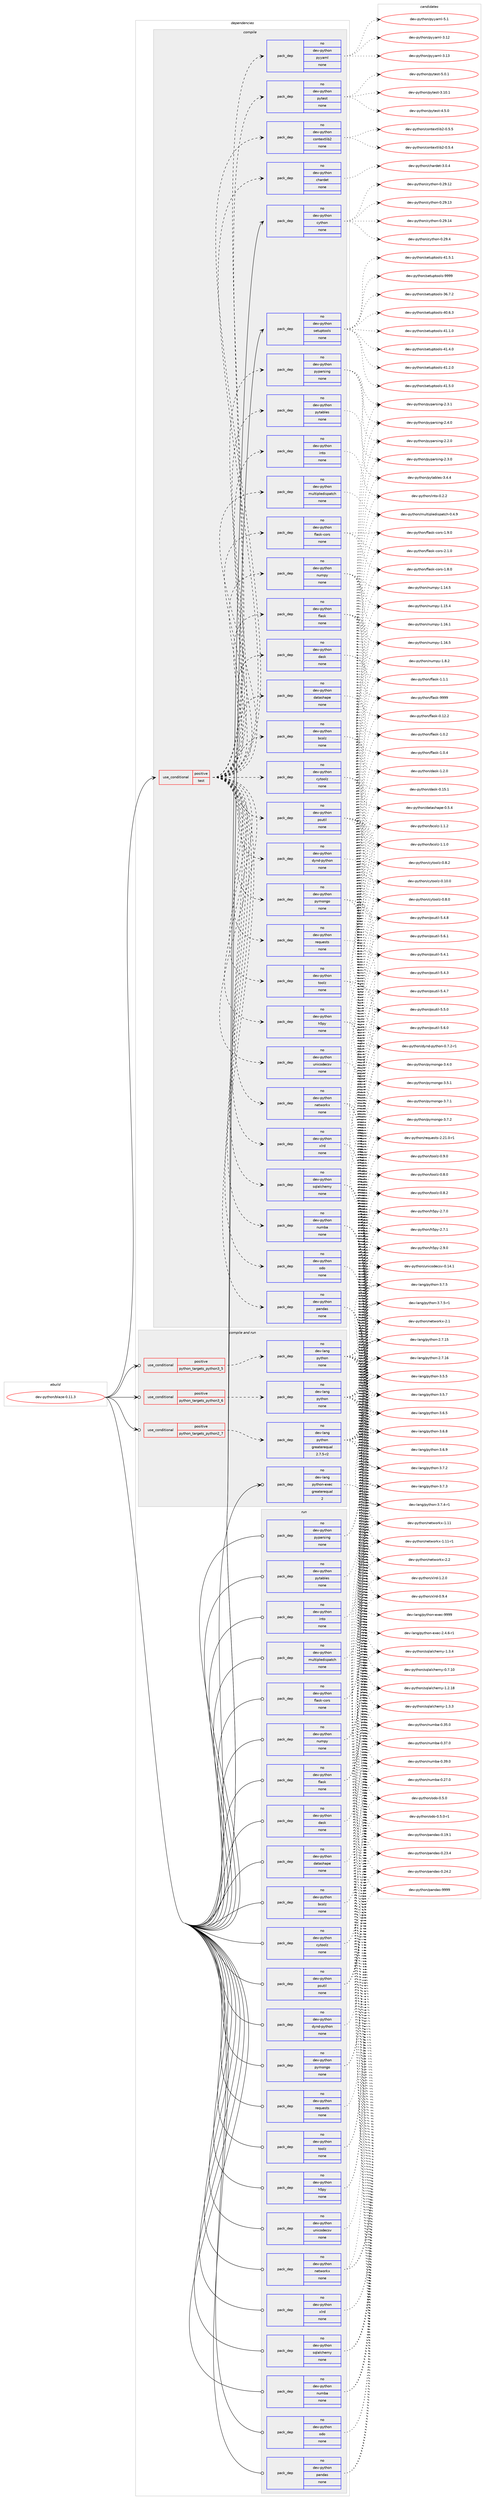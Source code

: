 digraph prolog {

# *************
# Graph options
# *************

newrank=true;
concentrate=true;
compound=true;
graph [rankdir=LR,fontname=Helvetica,fontsize=10,ranksep=1.5];#, ranksep=2.5, nodesep=0.2];
edge  [arrowhead=vee];
node  [fontname=Helvetica,fontsize=10];

# **********
# The ebuild
# **********

subgraph cluster_leftcol {
color=gray;
rank=same;
label=<<i>ebuild</i>>;
id [label="dev-python/blaze-0.11.3", color=red, width=4, href="../dev-python/blaze-0.11.3.svg"];
}

# ****************
# The dependencies
# ****************

subgraph cluster_midcol {
color=gray;
label=<<i>dependencies</i>>;
subgraph cluster_compile {
fillcolor="#eeeeee";
style=filled;
label=<<i>compile</i>>;
subgraph cond136915 {
dependency596855 [label=<<TABLE BORDER="0" CELLBORDER="1" CELLSPACING="0" CELLPADDING="4"><TR><TD ROWSPAN="3" CELLPADDING="10">use_conditional</TD></TR><TR><TD>positive</TD></TR><TR><TD>test</TD></TR></TABLE>>, shape=none, color=red];
subgraph pack448165 {
dependency596856 [label=<<TABLE BORDER="0" CELLBORDER="1" CELLSPACING="0" CELLPADDING="4" WIDTH="220"><TR><TD ROWSPAN="6" CELLPADDING="30">pack_dep</TD></TR><TR><TD WIDTH="110">no</TD></TR><TR><TD>dev-python</TD></TR><TR><TD>bcolz</TD></TR><TR><TD>none</TD></TR><TR><TD></TD></TR></TABLE>>, shape=none, color=blue];
}
dependency596855:e -> dependency596856:w [weight=20,style="dashed",arrowhead="vee"];
subgraph pack448166 {
dependency596857 [label=<<TABLE BORDER="0" CELLBORDER="1" CELLSPACING="0" CELLPADDING="4" WIDTH="220"><TR><TD ROWSPAN="6" CELLPADDING="30">pack_dep</TD></TR><TR><TD WIDTH="110">no</TD></TR><TR><TD>dev-python</TD></TR><TR><TD>cytoolz</TD></TR><TR><TD>none</TD></TR><TR><TD></TD></TR></TABLE>>, shape=none, color=blue];
}
dependency596855:e -> dependency596857:w [weight=20,style="dashed",arrowhead="vee"];
subgraph pack448167 {
dependency596858 [label=<<TABLE BORDER="0" CELLBORDER="1" CELLSPACING="0" CELLPADDING="4" WIDTH="220"><TR><TD ROWSPAN="6" CELLPADDING="30">pack_dep</TD></TR><TR><TD WIDTH="110">no</TD></TR><TR><TD>dev-python</TD></TR><TR><TD>dask</TD></TR><TR><TD>none</TD></TR><TR><TD></TD></TR></TABLE>>, shape=none, color=blue];
}
dependency596855:e -> dependency596858:w [weight=20,style="dashed",arrowhead="vee"];
subgraph pack448168 {
dependency596859 [label=<<TABLE BORDER="0" CELLBORDER="1" CELLSPACING="0" CELLPADDING="4" WIDTH="220"><TR><TD ROWSPAN="6" CELLPADDING="30">pack_dep</TD></TR><TR><TD WIDTH="110">no</TD></TR><TR><TD>dev-python</TD></TR><TR><TD>datashape</TD></TR><TR><TD>none</TD></TR><TR><TD></TD></TR></TABLE>>, shape=none, color=blue];
}
dependency596855:e -> dependency596859:w [weight=20,style="dashed",arrowhead="vee"];
subgraph pack448169 {
dependency596860 [label=<<TABLE BORDER="0" CELLBORDER="1" CELLSPACING="0" CELLPADDING="4" WIDTH="220"><TR><TD ROWSPAN="6" CELLPADDING="30">pack_dep</TD></TR><TR><TD WIDTH="110">no</TD></TR><TR><TD>dev-python</TD></TR><TR><TD>dynd-python</TD></TR><TR><TD>none</TD></TR><TR><TD></TD></TR></TABLE>>, shape=none, color=blue];
}
dependency596855:e -> dependency596860:w [weight=20,style="dashed",arrowhead="vee"];
subgraph pack448170 {
dependency596861 [label=<<TABLE BORDER="0" CELLBORDER="1" CELLSPACING="0" CELLPADDING="4" WIDTH="220"><TR><TD ROWSPAN="6" CELLPADDING="30">pack_dep</TD></TR><TR><TD WIDTH="110">no</TD></TR><TR><TD>dev-python</TD></TR><TR><TD>flask</TD></TR><TR><TD>none</TD></TR><TR><TD></TD></TR></TABLE>>, shape=none, color=blue];
}
dependency596855:e -> dependency596861:w [weight=20,style="dashed",arrowhead="vee"];
subgraph pack448171 {
dependency596862 [label=<<TABLE BORDER="0" CELLBORDER="1" CELLSPACING="0" CELLPADDING="4" WIDTH="220"><TR><TD ROWSPAN="6" CELLPADDING="30">pack_dep</TD></TR><TR><TD WIDTH="110">no</TD></TR><TR><TD>dev-python</TD></TR><TR><TD>flask-cors</TD></TR><TR><TD>none</TD></TR><TR><TD></TD></TR></TABLE>>, shape=none, color=blue];
}
dependency596855:e -> dependency596862:w [weight=20,style="dashed",arrowhead="vee"];
subgraph pack448172 {
dependency596863 [label=<<TABLE BORDER="0" CELLBORDER="1" CELLSPACING="0" CELLPADDING="4" WIDTH="220"><TR><TD ROWSPAN="6" CELLPADDING="30">pack_dep</TD></TR><TR><TD WIDTH="110">no</TD></TR><TR><TD>dev-python</TD></TR><TR><TD>h5py</TD></TR><TR><TD>none</TD></TR><TR><TD></TD></TR></TABLE>>, shape=none, color=blue];
}
dependency596855:e -> dependency596863:w [weight=20,style="dashed",arrowhead="vee"];
subgraph pack448173 {
dependency596864 [label=<<TABLE BORDER="0" CELLBORDER="1" CELLSPACING="0" CELLPADDING="4" WIDTH="220"><TR><TD ROWSPAN="6" CELLPADDING="30">pack_dep</TD></TR><TR><TD WIDTH="110">no</TD></TR><TR><TD>dev-python</TD></TR><TR><TD>into</TD></TR><TR><TD>none</TD></TR><TR><TD></TD></TR></TABLE>>, shape=none, color=blue];
}
dependency596855:e -> dependency596864:w [weight=20,style="dashed",arrowhead="vee"];
subgraph pack448174 {
dependency596865 [label=<<TABLE BORDER="0" CELLBORDER="1" CELLSPACING="0" CELLPADDING="4" WIDTH="220"><TR><TD ROWSPAN="6" CELLPADDING="30">pack_dep</TD></TR><TR><TD WIDTH="110">no</TD></TR><TR><TD>dev-python</TD></TR><TR><TD>multipledispatch</TD></TR><TR><TD>none</TD></TR><TR><TD></TD></TR></TABLE>>, shape=none, color=blue];
}
dependency596855:e -> dependency596865:w [weight=20,style="dashed",arrowhead="vee"];
subgraph pack448175 {
dependency596866 [label=<<TABLE BORDER="0" CELLBORDER="1" CELLSPACING="0" CELLPADDING="4" WIDTH="220"><TR><TD ROWSPAN="6" CELLPADDING="30">pack_dep</TD></TR><TR><TD WIDTH="110">no</TD></TR><TR><TD>dev-python</TD></TR><TR><TD>networkx</TD></TR><TR><TD>none</TD></TR><TR><TD></TD></TR></TABLE>>, shape=none, color=blue];
}
dependency596855:e -> dependency596866:w [weight=20,style="dashed",arrowhead="vee"];
subgraph pack448176 {
dependency596867 [label=<<TABLE BORDER="0" CELLBORDER="1" CELLSPACING="0" CELLPADDING="4" WIDTH="220"><TR><TD ROWSPAN="6" CELLPADDING="30">pack_dep</TD></TR><TR><TD WIDTH="110">no</TD></TR><TR><TD>dev-python</TD></TR><TR><TD>numba</TD></TR><TR><TD>none</TD></TR><TR><TD></TD></TR></TABLE>>, shape=none, color=blue];
}
dependency596855:e -> dependency596867:w [weight=20,style="dashed",arrowhead="vee"];
subgraph pack448177 {
dependency596868 [label=<<TABLE BORDER="0" CELLBORDER="1" CELLSPACING="0" CELLPADDING="4" WIDTH="220"><TR><TD ROWSPAN="6" CELLPADDING="30">pack_dep</TD></TR><TR><TD WIDTH="110">no</TD></TR><TR><TD>dev-python</TD></TR><TR><TD>numpy</TD></TR><TR><TD>none</TD></TR><TR><TD></TD></TR></TABLE>>, shape=none, color=blue];
}
dependency596855:e -> dependency596868:w [weight=20,style="dashed",arrowhead="vee"];
subgraph pack448178 {
dependency596869 [label=<<TABLE BORDER="0" CELLBORDER="1" CELLSPACING="0" CELLPADDING="4" WIDTH="220"><TR><TD ROWSPAN="6" CELLPADDING="30">pack_dep</TD></TR><TR><TD WIDTH="110">no</TD></TR><TR><TD>dev-python</TD></TR><TR><TD>odo</TD></TR><TR><TD>none</TD></TR><TR><TD></TD></TR></TABLE>>, shape=none, color=blue];
}
dependency596855:e -> dependency596869:w [weight=20,style="dashed",arrowhead="vee"];
subgraph pack448179 {
dependency596870 [label=<<TABLE BORDER="0" CELLBORDER="1" CELLSPACING="0" CELLPADDING="4" WIDTH="220"><TR><TD ROWSPAN="6" CELLPADDING="30">pack_dep</TD></TR><TR><TD WIDTH="110">no</TD></TR><TR><TD>dev-python</TD></TR><TR><TD>pandas</TD></TR><TR><TD>none</TD></TR><TR><TD></TD></TR></TABLE>>, shape=none, color=blue];
}
dependency596855:e -> dependency596870:w [weight=20,style="dashed",arrowhead="vee"];
subgraph pack448180 {
dependency596871 [label=<<TABLE BORDER="0" CELLBORDER="1" CELLSPACING="0" CELLPADDING="4" WIDTH="220"><TR><TD ROWSPAN="6" CELLPADDING="30">pack_dep</TD></TR><TR><TD WIDTH="110">no</TD></TR><TR><TD>dev-python</TD></TR><TR><TD>psutil</TD></TR><TR><TD>none</TD></TR><TR><TD></TD></TR></TABLE>>, shape=none, color=blue];
}
dependency596855:e -> dependency596871:w [weight=20,style="dashed",arrowhead="vee"];
subgraph pack448181 {
dependency596872 [label=<<TABLE BORDER="0" CELLBORDER="1" CELLSPACING="0" CELLPADDING="4" WIDTH="220"><TR><TD ROWSPAN="6" CELLPADDING="30">pack_dep</TD></TR><TR><TD WIDTH="110">no</TD></TR><TR><TD>dev-python</TD></TR><TR><TD>pymongo</TD></TR><TR><TD>none</TD></TR><TR><TD></TD></TR></TABLE>>, shape=none, color=blue];
}
dependency596855:e -> dependency596872:w [weight=20,style="dashed",arrowhead="vee"];
subgraph pack448182 {
dependency596873 [label=<<TABLE BORDER="0" CELLBORDER="1" CELLSPACING="0" CELLPADDING="4" WIDTH="220"><TR><TD ROWSPAN="6" CELLPADDING="30">pack_dep</TD></TR><TR><TD WIDTH="110">no</TD></TR><TR><TD>dev-python</TD></TR><TR><TD>pyparsing</TD></TR><TR><TD>none</TD></TR><TR><TD></TD></TR></TABLE>>, shape=none, color=blue];
}
dependency596855:e -> dependency596873:w [weight=20,style="dashed",arrowhead="vee"];
subgraph pack448183 {
dependency596874 [label=<<TABLE BORDER="0" CELLBORDER="1" CELLSPACING="0" CELLPADDING="4" WIDTH="220"><TR><TD ROWSPAN="6" CELLPADDING="30">pack_dep</TD></TR><TR><TD WIDTH="110">no</TD></TR><TR><TD>dev-python</TD></TR><TR><TD>pytables</TD></TR><TR><TD>none</TD></TR><TR><TD></TD></TR></TABLE>>, shape=none, color=blue];
}
dependency596855:e -> dependency596874:w [weight=20,style="dashed",arrowhead="vee"];
subgraph pack448184 {
dependency596875 [label=<<TABLE BORDER="0" CELLBORDER="1" CELLSPACING="0" CELLPADDING="4" WIDTH="220"><TR><TD ROWSPAN="6" CELLPADDING="30">pack_dep</TD></TR><TR><TD WIDTH="110">no</TD></TR><TR><TD>dev-python</TD></TR><TR><TD>requests</TD></TR><TR><TD>none</TD></TR><TR><TD></TD></TR></TABLE>>, shape=none, color=blue];
}
dependency596855:e -> dependency596875:w [weight=20,style="dashed",arrowhead="vee"];
subgraph pack448185 {
dependency596876 [label=<<TABLE BORDER="0" CELLBORDER="1" CELLSPACING="0" CELLPADDING="4" WIDTH="220"><TR><TD ROWSPAN="6" CELLPADDING="30">pack_dep</TD></TR><TR><TD WIDTH="110">no</TD></TR><TR><TD>dev-python</TD></TR><TR><TD>sqlalchemy</TD></TR><TR><TD>none</TD></TR><TR><TD></TD></TR></TABLE>>, shape=none, color=blue];
}
dependency596855:e -> dependency596876:w [weight=20,style="dashed",arrowhead="vee"];
subgraph pack448186 {
dependency596877 [label=<<TABLE BORDER="0" CELLBORDER="1" CELLSPACING="0" CELLPADDING="4" WIDTH="220"><TR><TD ROWSPAN="6" CELLPADDING="30">pack_dep</TD></TR><TR><TD WIDTH="110">no</TD></TR><TR><TD>dev-python</TD></TR><TR><TD>toolz</TD></TR><TR><TD>none</TD></TR><TR><TD></TD></TR></TABLE>>, shape=none, color=blue];
}
dependency596855:e -> dependency596877:w [weight=20,style="dashed",arrowhead="vee"];
subgraph pack448187 {
dependency596878 [label=<<TABLE BORDER="0" CELLBORDER="1" CELLSPACING="0" CELLPADDING="4" WIDTH="220"><TR><TD ROWSPAN="6" CELLPADDING="30">pack_dep</TD></TR><TR><TD WIDTH="110">no</TD></TR><TR><TD>dev-python</TD></TR><TR><TD>unicodecsv</TD></TR><TR><TD>none</TD></TR><TR><TD></TD></TR></TABLE>>, shape=none, color=blue];
}
dependency596855:e -> dependency596878:w [weight=20,style="dashed",arrowhead="vee"];
subgraph pack448188 {
dependency596879 [label=<<TABLE BORDER="0" CELLBORDER="1" CELLSPACING="0" CELLPADDING="4" WIDTH="220"><TR><TD ROWSPAN="6" CELLPADDING="30">pack_dep</TD></TR><TR><TD WIDTH="110">no</TD></TR><TR><TD>dev-python</TD></TR><TR><TD>xlrd</TD></TR><TR><TD>none</TD></TR><TR><TD></TD></TR></TABLE>>, shape=none, color=blue];
}
dependency596855:e -> dependency596879:w [weight=20,style="dashed",arrowhead="vee"];
subgraph pack448189 {
dependency596880 [label=<<TABLE BORDER="0" CELLBORDER="1" CELLSPACING="0" CELLPADDING="4" WIDTH="220"><TR><TD ROWSPAN="6" CELLPADDING="30">pack_dep</TD></TR><TR><TD WIDTH="110">no</TD></TR><TR><TD>dev-python</TD></TR><TR><TD>chardet</TD></TR><TR><TD>none</TD></TR><TR><TD></TD></TR></TABLE>>, shape=none, color=blue];
}
dependency596855:e -> dependency596880:w [weight=20,style="dashed",arrowhead="vee"];
subgraph pack448190 {
dependency596881 [label=<<TABLE BORDER="0" CELLBORDER="1" CELLSPACING="0" CELLPADDING="4" WIDTH="220"><TR><TD ROWSPAN="6" CELLPADDING="30">pack_dep</TD></TR><TR><TD WIDTH="110">no</TD></TR><TR><TD>dev-python</TD></TR><TR><TD>contextlib2</TD></TR><TR><TD>none</TD></TR><TR><TD></TD></TR></TABLE>>, shape=none, color=blue];
}
dependency596855:e -> dependency596881:w [weight=20,style="dashed",arrowhead="vee"];
subgraph pack448191 {
dependency596882 [label=<<TABLE BORDER="0" CELLBORDER="1" CELLSPACING="0" CELLPADDING="4" WIDTH="220"><TR><TD ROWSPAN="6" CELLPADDING="30">pack_dep</TD></TR><TR><TD WIDTH="110">no</TD></TR><TR><TD>dev-python</TD></TR><TR><TD>pytest</TD></TR><TR><TD>none</TD></TR><TR><TD></TD></TR></TABLE>>, shape=none, color=blue];
}
dependency596855:e -> dependency596882:w [weight=20,style="dashed",arrowhead="vee"];
subgraph pack448192 {
dependency596883 [label=<<TABLE BORDER="0" CELLBORDER="1" CELLSPACING="0" CELLPADDING="4" WIDTH="220"><TR><TD ROWSPAN="6" CELLPADDING="30">pack_dep</TD></TR><TR><TD WIDTH="110">no</TD></TR><TR><TD>dev-python</TD></TR><TR><TD>pyyaml</TD></TR><TR><TD>none</TD></TR><TR><TD></TD></TR></TABLE>>, shape=none, color=blue];
}
dependency596855:e -> dependency596883:w [weight=20,style="dashed",arrowhead="vee"];
}
id:e -> dependency596855:w [weight=20,style="solid",arrowhead="vee"];
subgraph pack448193 {
dependency596884 [label=<<TABLE BORDER="0" CELLBORDER="1" CELLSPACING="0" CELLPADDING="4" WIDTH="220"><TR><TD ROWSPAN="6" CELLPADDING="30">pack_dep</TD></TR><TR><TD WIDTH="110">no</TD></TR><TR><TD>dev-python</TD></TR><TR><TD>cython</TD></TR><TR><TD>none</TD></TR><TR><TD></TD></TR></TABLE>>, shape=none, color=blue];
}
id:e -> dependency596884:w [weight=20,style="solid",arrowhead="vee"];
subgraph pack448194 {
dependency596885 [label=<<TABLE BORDER="0" CELLBORDER="1" CELLSPACING="0" CELLPADDING="4" WIDTH="220"><TR><TD ROWSPAN="6" CELLPADDING="30">pack_dep</TD></TR><TR><TD WIDTH="110">no</TD></TR><TR><TD>dev-python</TD></TR><TR><TD>setuptools</TD></TR><TR><TD>none</TD></TR><TR><TD></TD></TR></TABLE>>, shape=none, color=blue];
}
id:e -> dependency596885:w [weight=20,style="solid",arrowhead="vee"];
}
subgraph cluster_compileandrun {
fillcolor="#eeeeee";
style=filled;
label=<<i>compile and run</i>>;
subgraph cond136916 {
dependency596886 [label=<<TABLE BORDER="0" CELLBORDER="1" CELLSPACING="0" CELLPADDING="4"><TR><TD ROWSPAN="3" CELLPADDING="10">use_conditional</TD></TR><TR><TD>positive</TD></TR><TR><TD>python_targets_python2_7</TD></TR></TABLE>>, shape=none, color=red];
subgraph pack448195 {
dependency596887 [label=<<TABLE BORDER="0" CELLBORDER="1" CELLSPACING="0" CELLPADDING="4" WIDTH="220"><TR><TD ROWSPAN="6" CELLPADDING="30">pack_dep</TD></TR><TR><TD WIDTH="110">no</TD></TR><TR><TD>dev-lang</TD></TR><TR><TD>python</TD></TR><TR><TD>greaterequal</TD></TR><TR><TD>2.7.5-r2</TD></TR></TABLE>>, shape=none, color=blue];
}
dependency596886:e -> dependency596887:w [weight=20,style="dashed",arrowhead="vee"];
}
id:e -> dependency596886:w [weight=20,style="solid",arrowhead="odotvee"];
subgraph cond136917 {
dependency596888 [label=<<TABLE BORDER="0" CELLBORDER="1" CELLSPACING="0" CELLPADDING="4"><TR><TD ROWSPAN="3" CELLPADDING="10">use_conditional</TD></TR><TR><TD>positive</TD></TR><TR><TD>python_targets_python3_5</TD></TR></TABLE>>, shape=none, color=red];
subgraph pack448196 {
dependency596889 [label=<<TABLE BORDER="0" CELLBORDER="1" CELLSPACING="0" CELLPADDING="4" WIDTH="220"><TR><TD ROWSPAN="6" CELLPADDING="30">pack_dep</TD></TR><TR><TD WIDTH="110">no</TD></TR><TR><TD>dev-lang</TD></TR><TR><TD>python</TD></TR><TR><TD>none</TD></TR><TR><TD></TD></TR></TABLE>>, shape=none, color=blue];
}
dependency596888:e -> dependency596889:w [weight=20,style="dashed",arrowhead="vee"];
}
id:e -> dependency596888:w [weight=20,style="solid",arrowhead="odotvee"];
subgraph cond136918 {
dependency596890 [label=<<TABLE BORDER="0" CELLBORDER="1" CELLSPACING="0" CELLPADDING="4"><TR><TD ROWSPAN="3" CELLPADDING="10">use_conditional</TD></TR><TR><TD>positive</TD></TR><TR><TD>python_targets_python3_6</TD></TR></TABLE>>, shape=none, color=red];
subgraph pack448197 {
dependency596891 [label=<<TABLE BORDER="0" CELLBORDER="1" CELLSPACING="0" CELLPADDING="4" WIDTH="220"><TR><TD ROWSPAN="6" CELLPADDING="30">pack_dep</TD></TR><TR><TD WIDTH="110">no</TD></TR><TR><TD>dev-lang</TD></TR><TR><TD>python</TD></TR><TR><TD>none</TD></TR><TR><TD></TD></TR></TABLE>>, shape=none, color=blue];
}
dependency596890:e -> dependency596891:w [weight=20,style="dashed",arrowhead="vee"];
}
id:e -> dependency596890:w [weight=20,style="solid",arrowhead="odotvee"];
subgraph pack448198 {
dependency596892 [label=<<TABLE BORDER="0" CELLBORDER="1" CELLSPACING="0" CELLPADDING="4" WIDTH="220"><TR><TD ROWSPAN="6" CELLPADDING="30">pack_dep</TD></TR><TR><TD WIDTH="110">no</TD></TR><TR><TD>dev-lang</TD></TR><TR><TD>python-exec</TD></TR><TR><TD>greaterequal</TD></TR><TR><TD>2</TD></TR></TABLE>>, shape=none, color=blue];
}
id:e -> dependency596892:w [weight=20,style="solid",arrowhead="odotvee"];
}
subgraph cluster_run {
fillcolor="#eeeeee";
style=filled;
label=<<i>run</i>>;
subgraph pack448199 {
dependency596893 [label=<<TABLE BORDER="0" CELLBORDER="1" CELLSPACING="0" CELLPADDING="4" WIDTH="220"><TR><TD ROWSPAN="6" CELLPADDING="30">pack_dep</TD></TR><TR><TD WIDTH="110">no</TD></TR><TR><TD>dev-python</TD></TR><TR><TD>bcolz</TD></TR><TR><TD>none</TD></TR><TR><TD></TD></TR></TABLE>>, shape=none, color=blue];
}
id:e -> dependency596893:w [weight=20,style="solid",arrowhead="odot"];
subgraph pack448200 {
dependency596894 [label=<<TABLE BORDER="0" CELLBORDER="1" CELLSPACING="0" CELLPADDING="4" WIDTH="220"><TR><TD ROWSPAN="6" CELLPADDING="30">pack_dep</TD></TR><TR><TD WIDTH="110">no</TD></TR><TR><TD>dev-python</TD></TR><TR><TD>cytoolz</TD></TR><TR><TD>none</TD></TR><TR><TD></TD></TR></TABLE>>, shape=none, color=blue];
}
id:e -> dependency596894:w [weight=20,style="solid",arrowhead="odot"];
subgraph pack448201 {
dependency596895 [label=<<TABLE BORDER="0" CELLBORDER="1" CELLSPACING="0" CELLPADDING="4" WIDTH="220"><TR><TD ROWSPAN="6" CELLPADDING="30">pack_dep</TD></TR><TR><TD WIDTH="110">no</TD></TR><TR><TD>dev-python</TD></TR><TR><TD>dask</TD></TR><TR><TD>none</TD></TR><TR><TD></TD></TR></TABLE>>, shape=none, color=blue];
}
id:e -> dependency596895:w [weight=20,style="solid",arrowhead="odot"];
subgraph pack448202 {
dependency596896 [label=<<TABLE BORDER="0" CELLBORDER="1" CELLSPACING="0" CELLPADDING="4" WIDTH="220"><TR><TD ROWSPAN="6" CELLPADDING="30">pack_dep</TD></TR><TR><TD WIDTH="110">no</TD></TR><TR><TD>dev-python</TD></TR><TR><TD>datashape</TD></TR><TR><TD>none</TD></TR><TR><TD></TD></TR></TABLE>>, shape=none, color=blue];
}
id:e -> dependency596896:w [weight=20,style="solid",arrowhead="odot"];
subgraph pack448203 {
dependency596897 [label=<<TABLE BORDER="0" CELLBORDER="1" CELLSPACING="0" CELLPADDING="4" WIDTH="220"><TR><TD ROWSPAN="6" CELLPADDING="30">pack_dep</TD></TR><TR><TD WIDTH="110">no</TD></TR><TR><TD>dev-python</TD></TR><TR><TD>dynd-python</TD></TR><TR><TD>none</TD></TR><TR><TD></TD></TR></TABLE>>, shape=none, color=blue];
}
id:e -> dependency596897:w [weight=20,style="solid",arrowhead="odot"];
subgraph pack448204 {
dependency596898 [label=<<TABLE BORDER="0" CELLBORDER="1" CELLSPACING="0" CELLPADDING="4" WIDTH="220"><TR><TD ROWSPAN="6" CELLPADDING="30">pack_dep</TD></TR><TR><TD WIDTH="110">no</TD></TR><TR><TD>dev-python</TD></TR><TR><TD>flask</TD></TR><TR><TD>none</TD></TR><TR><TD></TD></TR></TABLE>>, shape=none, color=blue];
}
id:e -> dependency596898:w [weight=20,style="solid",arrowhead="odot"];
subgraph pack448205 {
dependency596899 [label=<<TABLE BORDER="0" CELLBORDER="1" CELLSPACING="0" CELLPADDING="4" WIDTH="220"><TR><TD ROWSPAN="6" CELLPADDING="30">pack_dep</TD></TR><TR><TD WIDTH="110">no</TD></TR><TR><TD>dev-python</TD></TR><TR><TD>flask-cors</TD></TR><TR><TD>none</TD></TR><TR><TD></TD></TR></TABLE>>, shape=none, color=blue];
}
id:e -> dependency596899:w [weight=20,style="solid",arrowhead="odot"];
subgraph pack448206 {
dependency596900 [label=<<TABLE BORDER="0" CELLBORDER="1" CELLSPACING="0" CELLPADDING="4" WIDTH="220"><TR><TD ROWSPAN="6" CELLPADDING="30">pack_dep</TD></TR><TR><TD WIDTH="110">no</TD></TR><TR><TD>dev-python</TD></TR><TR><TD>h5py</TD></TR><TR><TD>none</TD></TR><TR><TD></TD></TR></TABLE>>, shape=none, color=blue];
}
id:e -> dependency596900:w [weight=20,style="solid",arrowhead="odot"];
subgraph pack448207 {
dependency596901 [label=<<TABLE BORDER="0" CELLBORDER="1" CELLSPACING="0" CELLPADDING="4" WIDTH="220"><TR><TD ROWSPAN="6" CELLPADDING="30">pack_dep</TD></TR><TR><TD WIDTH="110">no</TD></TR><TR><TD>dev-python</TD></TR><TR><TD>into</TD></TR><TR><TD>none</TD></TR><TR><TD></TD></TR></TABLE>>, shape=none, color=blue];
}
id:e -> dependency596901:w [weight=20,style="solid",arrowhead="odot"];
subgraph pack448208 {
dependency596902 [label=<<TABLE BORDER="0" CELLBORDER="1" CELLSPACING="0" CELLPADDING="4" WIDTH="220"><TR><TD ROWSPAN="6" CELLPADDING="30">pack_dep</TD></TR><TR><TD WIDTH="110">no</TD></TR><TR><TD>dev-python</TD></TR><TR><TD>multipledispatch</TD></TR><TR><TD>none</TD></TR><TR><TD></TD></TR></TABLE>>, shape=none, color=blue];
}
id:e -> dependency596902:w [weight=20,style="solid",arrowhead="odot"];
subgraph pack448209 {
dependency596903 [label=<<TABLE BORDER="0" CELLBORDER="1" CELLSPACING="0" CELLPADDING="4" WIDTH="220"><TR><TD ROWSPAN="6" CELLPADDING="30">pack_dep</TD></TR><TR><TD WIDTH="110">no</TD></TR><TR><TD>dev-python</TD></TR><TR><TD>networkx</TD></TR><TR><TD>none</TD></TR><TR><TD></TD></TR></TABLE>>, shape=none, color=blue];
}
id:e -> dependency596903:w [weight=20,style="solid",arrowhead="odot"];
subgraph pack448210 {
dependency596904 [label=<<TABLE BORDER="0" CELLBORDER="1" CELLSPACING="0" CELLPADDING="4" WIDTH="220"><TR><TD ROWSPAN="6" CELLPADDING="30">pack_dep</TD></TR><TR><TD WIDTH="110">no</TD></TR><TR><TD>dev-python</TD></TR><TR><TD>numba</TD></TR><TR><TD>none</TD></TR><TR><TD></TD></TR></TABLE>>, shape=none, color=blue];
}
id:e -> dependency596904:w [weight=20,style="solid",arrowhead="odot"];
subgraph pack448211 {
dependency596905 [label=<<TABLE BORDER="0" CELLBORDER="1" CELLSPACING="0" CELLPADDING="4" WIDTH="220"><TR><TD ROWSPAN="6" CELLPADDING="30">pack_dep</TD></TR><TR><TD WIDTH="110">no</TD></TR><TR><TD>dev-python</TD></TR><TR><TD>numpy</TD></TR><TR><TD>none</TD></TR><TR><TD></TD></TR></TABLE>>, shape=none, color=blue];
}
id:e -> dependency596905:w [weight=20,style="solid",arrowhead="odot"];
subgraph pack448212 {
dependency596906 [label=<<TABLE BORDER="0" CELLBORDER="1" CELLSPACING="0" CELLPADDING="4" WIDTH="220"><TR><TD ROWSPAN="6" CELLPADDING="30">pack_dep</TD></TR><TR><TD WIDTH="110">no</TD></TR><TR><TD>dev-python</TD></TR><TR><TD>odo</TD></TR><TR><TD>none</TD></TR><TR><TD></TD></TR></TABLE>>, shape=none, color=blue];
}
id:e -> dependency596906:w [weight=20,style="solid",arrowhead="odot"];
subgraph pack448213 {
dependency596907 [label=<<TABLE BORDER="0" CELLBORDER="1" CELLSPACING="0" CELLPADDING="4" WIDTH="220"><TR><TD ROWSPAN="6" CELLPADDING="30">pack_dep</TD></TR><TR><TD WIDTH="110">no</TD></TR><TR><TD>dev-python</TD></TR><TR><TD>pandas</TD></TR><TR><TD>none</TD></TR><TR><TD></TD></TR></TABLE>>, shape=none, color=blue];
}
id:e -> dependency596907:w [weight=20,style="solid",arrowhead="odot"];
subgraph pack448214 {
dependency596908 [label=<<TABLE BORDER="0" CELLBORDER="1" CELLSPACING="0" CELLPADDING="4" WIDTH="220"><TR><TD ROWSPAN="6" CELLPADDING="30">pack_dep</TD></TR><TR><TD WIDTH="110">no</TD></TR><TR><TD>dev-python</TD></TR><TR><TD>psutil</TD></TR><TR><TD>none</TD></TR><TR><TD></TD></TR></TABLE>>, shape=none, color=blue];
}
id:e -> dependency596908:w [weight=20,style="solid",arrowhead="odot"];
subgraph pack448215 {
dependency596909 [label=<<TABLE BORDER="0" CELLBORDER="1" CELLSPACING="0" CELLPADDING="4" WIDTH="220"><TR><TD ROWSPAN="6" CELLPADDING="30">pack_dep</TD></TR><TR><TD WIDTH="110">no</TD></TR><TR><TD>dev-python</TD></TR><TR><TD>pymongo</TD></TR><TR><TD>none</TD></TR><TR><TD></TD></TR></TABLE>>, shape=none, color=blue];
}
id:e -> dependency596909:w [weight=20,style="solid",arrowhead="odot"];
subgraph pack448216 {
dependency596910 [label=<<TABLE BORDER="0" CELLBORDER="1" CELLSPACING="0" CELLPADDING="4" WIDTH="220"><TR><TD ROWSPAN="6" CELLPADDING="30">pack_dep</TD></TR><TR><TD WIDTH="110">no</TD></TR><TR><TD>dev-python</TD></TR><TR><TD>pyparsing</TD></TR><TR><TD>none</TD></TR><TR><TD></TD></TR></TABLE>>, shape=none, color=blue];
}
id:e -> dependency596910:w [weight=20,style="solid",arrowhead="odot"];
subgraph pack448217 {
dependency596911 [label=<<TABLE BORDER="0" CELLBORDER="1" CELLSPACING="0" CELLPADDING="4" WIDTH="220"><TR><TD ROWSPAN="6" CELLPADDING="30">pack_dep</TD></TR><TR><TD WIDTH="110">no</TD></TR><TR><TD>dev-python</TD></TR><TR><TD>pytables</TD></TR><TR><TD>none</TD></TR><TR><TD></TD></TR></TABLE>>, shape=none, color=blue];
}
id:e -> dependency596911:w [weight=20,style="solid",arrowhead="odot"];
subgraph pack448218 {
dependency596912 [label=<<TABLE BORDER="0" CELLBORDER="1" CELLSPACING="0" CELLPADDING="4" WIDTH="220"><TR><TD ROWSPAN="6" CELLPADDING="30">pack_dep</TD></TR><TR><TD WIDTH="110">no</TD></TR><TR><TD>dev-python</TD></TR><TR><TD>requests</TD></TR><TR><TD>none</TD></TR><TR><TD></TD></TR></TABLE>>, shape=none, color=blue];
}
id:e -> dependency596912:w [weight=20,style="solid",arrowhead="odot"];
subgraph pack448219 {
dependency596913 [label=<<TABLE BORDER="0" CELLBORDER="1" CELLSPACING="0" CELLPADDING="4" WIDTH="220"><TR><TD ROWSPAN="6" CELLPADDING="30">pack_dep</TD></TR><TR><TD WIDTH="110">no</TD></TR><TR><TD>dev-python</TD></TR><TR><TD>sqlalchemy</TD></TR><TR><TD>none</TD></TR><TR><TD></TD></TR></TABLE>>, shape=none, color=blue];
}
id:e -> dependency596913:w [weight=20,style="solid",arrowhead="odot"];
subgraph pack448220 {
dependency596914 [label=<<TABLE BORDER="0" CELLBORDER="1" CELLSPACING="0" CELLPADDING="4" WIDTH="220"><TR><TD ROWSPAN="6" CELLPADDING="30">pack_dep</TD></TR><TR><TD WIDTH="110">no</TD></TR><TR><TD>dev-python</TD></TR><TR><TD>toolz</TD></TR><TR><TD>none</TD></TR><TR><TD></TD></TR></TABLE>>, shape=none, color=blue];
}
id:e -> dependency596914:w [weight=20,style="solid",arrowhead="odot"];
subgraph pack448221 {
dependency596915 [label=<<TABLE BORDER="0" CELLBORDER="1" CELLSPACING="0" CELLPADDING="4" WIDTH="220"><TR><TD ROWSPAN="6" CELLPADDING="30">pack_dep</TD></TR><TR><TD WIDTH="110">no</TD></TR><TR><TD>dev-python</TD></TR><TR><TD>unicodecsv</TD></TR><TR><TD>none</TD></TR><TR><TD></TD></TR></TABLE>>, shape=none, color=blue];
}
id:e -> dependency596915:w [weight=20,style="solid",arrowhead="odot"];
subgraph pack448222 {
dependency596916 [label=<<TABLE BORDER="0" CELLBORDER="1" CELLSPACING="0" CELLPADDING="4" WIDTH="220"><TR><TD ROWSPAN="6" CELLPADDING="30">pack_dep</TD></TR><TR><TD WIDTH="110">no</TD></TR><TR><TD>dev-python</TD></TR><TR><TD>xlrd</TD></TR><TR><TD>none</TD></TR><TR><TD></TD></TR></TABLE>>, shape=none, color=blue];
}
id:e -> dependency596916:w [weight=20,style="solid",arrowhead="odot"];
}
}

# **************
# The candidates
# **************

subgraph cluster_choices {
rank=same;
color=gray;
label=<<i>candidates</i>>;

subgraph choice448165 {
color=black;
nodesep=1;
choice10010111845112121116104111110479899111108122454946494648 [label="dev-python/bcolz-1.1.0", color=red, width=4,href="../dev-python/bcolz-1.1.0.svg"];
choice10010111845112121116104111110479899111108122454946494650 [label="dev-python/bcolz-1.1.2", color=red, width=4,href="../dev-python/bcolz-1.1.2.svg"];
dependency596856:e -> choice10010111845112121116104111110479899111108122454946494648:w [style=dotted,weight="100"];
dependency596856:e -> choice10010111845112121116104111110479899111108122454946494650:w [style=dotted,weight="100"];
}
subgraph choice448166 {
color=black;
nodesep=1;
choice10010111845112121116104111110479912111611111110812245484649484648 [label="dev-python/cytoolz-0.10.0", color=red, width=4,href="../dev-python/cytoolz-0.10.0.svg"];
choice100101118451121211161041111104799121116111111108122454846564648 [label="dev-python/cytoolz-0.8.0", color=red, width=4,href="../dev-python/cytoolz-0.8.0.svg"];
choice100101118451121211161041111104799121116111111108122454846564650 [label="dev-python/cytoolz-0.8.2", color=red, width=4,href="../dev-python/cytoolz-0.8.2.svg"];
dependency596857:e -> choice10010111845112121116104111110479912111611111110812245484649484648:w [style=dotted,weight="100"];
dependency596857:e -> choice100101118451121211161041111104799121116111111108122454846564648:w [style=dotted,weight="100"];
dependency596857:e -> choice100101118451121211161041111104799121116111111108122454846564650:w [style=dotted,weight="100"];
}
subgraph choice448167 {
color=black;
nodesep=1;
choice10010111845112121116104111110471009711510745484649534649 [label="dev-python/dask-0.15.1", color=red, width=4,href="../dev-python/dask-0.15.1.svg"];
choice100101118451121211161041111104710097115107454946504648 [label="dev-python/dask-1.2.0", color=red, width=4,href="../dev-python/dask-1.2.0.svg"];
dependency596858:e -> choice10010111845112121116104111110471009711510745484649534649:w [style=dotted,weight="100"];
dependency596858:e -> choice100101118451121211161041111104710097115107454946504648:w [style=dotted,weight="100"];
}
subgraph choice448168 {
color=black;
nodesep=1;
choice1001011184511212111610411111047100971169711510497112101454846534652 [label="dev-python/datashape-0.5.4", color=red, width=4,href="../dev-python/datashape-0.5.4.svg"];
dependency596859:e -> choice1001011184511212111610411111047100971169711510497112101454846534652:w [style=dotted,weight="100"];
}
subgraph choice448169 {
color=black;
nodesep=1;
choice1001011184511212111610411111047100121110100451121211161041111104548465546504511449 [label="dev-python/dynd-python-0.7.2-r1", color=red, width=4,href="../dev-python/dynd-python-0.7.2-r1.svg"];
dependency596860:e -> choice1001011184511212111610411111047100121110100451121211161041111104548465546504511449:w [style=dotted,weight="100"];
}
subgraph choice448170 {
color=black;
nodesep=1;
choice10010111845112121116104111110471021089711510745484649504650 [label="dev-python/flask-0.12.2", color=red, width=4,href="../dev-python/flask-0.12.2.svg"];
choice100101118451121211161041111104710210897115107454946484650 [label="dev-python/flask-1.0.2", color=red, width=4,href="../dev-python/flask-1.0.2.svg"];
choice100101118451121211161041111104710210897115107454946484652 [label="dev-python/flask-1.0.4", color=red, width=4,href="../dev-python/flask-1.0.4.svg"];
choice100101118451121211161041111104710210897115107454946494649 [label="dev-python/flask-1.1.1", color=red, width=4,href="../dev-python/flask-1.1.1.svg"];
choice1001011184511212111610411111047102108971151074557575757 [label="dev-python/flask-9999", color=red, width=4,href="../dev-python/flask-9999.svg"];
dependency596861:e -> choice10010111845112121116104111110471021089711510745484649504650:w [style=dotted,weight="100"];
dependency596861:e -> choice100101118451121211161041111104710210897115107454946484650:w [style=dotted,weight="100"];
dependency596861:e -> choice100101118451121211161041111104710210897115107454946484652:w [style=dotted,weight="100"];
dependency596861:e -> choice100101118451121211161041111104710210897115107454946494649:w [style=dotted,weight="100"];
dependency596861:e -> choice1001011184511212111610411111047102108971151074557575757:w [style=dotted,weight="100"];
}
subgraph choice448171 {
color=black;
nodesep=1;
choice1001011184511212111610411111047102108971151074599111114115454946564648 [label="dev-python/flask-cors-1.8.0", color=red, width=4,href="../dev-python/flask-cors-1.8.0.svg"];
choice1001011184511212111610411111047102108971151074599111114115454946574648 [label="dev-python/flask-cors-1.9.0", color=red, width=4,href="../dev-python/flask-cors-1.9.0.svg"];
choice1001011184511212111610411111047102108971151074599111114115455046494648 [label="dev-python/flask-cors-2.1.0", color=red, width=4,href="../dev-python/flask-cors-2.1.0.svg"];
dependency596862:e -> choice1001011184511212111610411111047102108971151074599111114115454946564648:w [style=dotted,weight="100"];
dependency596862:e -> choice1001011184511212111610411111047102108971151074599111114115454946574648:w [style=dotted,weight="100"];
dependency596862:e -> choice1001011184511212111610411111047102108971151074599111114115455046494648:w [style=dotted,weight="100"];
}
subgraph choice448172 {
color=black;
nodesep=1;
choice100101118451121211161041111104710453112121455046554648 [label="dev-python/h5py-2.7.0", color=red, width=4,href="../dev-python/h5py-2.7.0.svg"];
choice100101118451121211161041111104710453112121455046554649 [label="dev-python/h5py-2.7.1", color=red, width=4,href="../dev-python/h5py-2.7.1.svg"];
choice100101118451121211161041111104710453112121455046574648 [label="dev-python/h5py-2.9.0", color=red, width=4,href="../dev-python/h5py-2.9.0.svg"];
dependency596863:e -> choice100101118451121211161041111104710453112121455046554648:w [style=dotted,weight="100"];
dependency596863:e -> choice100101118451121211161041111104710453112121455046554649:w [style=dotted,weight="100"];
dependency596863:e -> choice100101118451121211161041111104710453112121455046574648:w [style=dotted,weight="100"];
}
subgraph choice448173 {
color=black;
nodesep=1;
choice1001011184511212111610411111047105110116111454846504650 [label="dev-python/into-0.2.2", color=red, width=4,href="../dev-python/into-0.2.2.svg"];
dependency596864:e -> choice1001011184511212111610411111047105110116111454846504650:w [style=dotted,weight="100"];
}
subgraph choice448174 {
color=black;
nodesep=1;
choice10010111845112121116104111110471091171081161051121081011001051151129711699104454846524657 [label="dev-python/multipledispatch-0.4.9", color=red, width=4,href="../dev-python/multipledispatch-0.4.9.svg"];
dependency596865:e -> choice10010111845112121116104111110471091171081161051121081011001051151129711699104454846524657:w [style=dotted,weight="100"];
}
subgraph choice448175 {
color=black;
nodesep=1;
choice10010111845112121116104111110471101011161191111141071204549464949 [label="dev-python/networkx-1.11", color=red, width=4,href="../dev-python/networkx-1.11.svg"];
choice100101118451121211161041111104711010111611911111410712045494649494511449 [label="dev-python/networkx-1.11-r1", color=red, width=4,href="../dev-python/networkx-1.11-r1.svg"];
choice100101118451121211161041111104711010111611911111410712045504649 [label="dev-python/networkx-2.1", color=red, width=4,href="../dev-python/networkx-2.1.svg"];
choice100101118451121211161041111104711010111611911111410712045504650 [label="dev-python/networkx-2.2", color=red, width=4,href="../dev-python/networkx-2.2.svg"];
dependency596866:e -> choice10010111845112121116104111110471101011161191111141071204549464949:w [style=dotted,weight="100"];
dependency596866:e -> choice100101118451121211161041111104711010111611911111410712045494649494511449:w [style=dotted,weight="100"];
dependency596866:e -> choice100101118451121211161041111104711010111611911111410712045504649:w [style=dotted,weight="100"];
dependency596866:e -> choice100101118451121211161041111104711010111611911111410712045504650:w [style=dotted,weight="100"];
}
subgraph choice448176 {
color=black;
nodesep=1;
choice1001011184511212111610411111047110117109989745484650554648 [label="dev-python/numba-0.27.0", color=red, width=4,href="../dev-python/numba-0.27.0.svg"];
choice1001011184511212111610411111047110117109989745484651534648 [label="dev-python/numba-0.35.0", color=red, width=4,href="../dev-python/numba-0.35.0.svg"];
choice1001011184511212111610411111047110117109989745484651554648 [label="dev-python/numba-0.37.0", color=red, width=4,href="../dev-python/numba-0.37.0.svg"];
choice1001011184511212111610411111047110117109989745484651574648 [label="dev-python/numba-0.39.0", color=red, width=4,href="../dev-python/numba-0.39.0.svg"];
dependency596867:e -> choice1001011184511212111610411111047110117109989745484650554648:w [style=dotted,weight="100"];
dependency596867:e -> choice1001011184511212111610411111047110117109989745484651534648:w [style=dotted,weight="100"];
dependency596867:e -> choice1001011184511212111610411111047110117109989745484651554648:w [style=dotted,weight="100"];
dependency596867:e -> choice1001011184511212111610411111047110117109989745484651574648:w [style=dotted,weight="100"];
}
subgraph choice448177 {
color=black;
nodesep=1;
choice100101118451121211161041111104711011710911212145494649524653 [label="dev-python/numpy-1.14.5", color=red, width=4,href="../dev-python/numpy-1.14.5.svg"];
choice100101118451121211161041111104711011710911212145494649534652 [label="dev-python/numpy-1.15.4", color=red, width=4,href="../dev-python/numpy-1.15.4.svg"];
choice100101118451121211161041111104711011710911212145494649544649 [label="dev-python/numpy-1.16.1", color=red, width=4,href="../dev-python/numpy-1.16.1.svg"];
choice100101118451121211161041111104711011710911212145494649544653 [label="dev-python/numpy-1.16.5", color=red, width=4,href="../dev-python/numpy-1.16.5.svg"];
choice1001011184511212111610411111047110117109112121454946564650 [label="dev-python/numpy-1.8.2", color=red, width=4,href="../dev-python/numpy-1.8.2.svg"];
dependency596868:e -> choice100101118451121211161041111104711011710911212145494649524653:w [style=dotted,weight="100"];
dependency596868:e -> choice100101118451121211161041111104711011710911212145494649534652:w [style=dotted,weight="100"];
dependency596868:e -> choice100101118451121211161041111104711011710911212145494649544649:w [style=dotted,weight="100"];
dependency596868:e -> choice100101118451121211161041111104711011710911212145494649544653:w [style=dotted,weight="100"];
dependency596868:e -> choice1001011184511212111610411111047110117109112121454946564650:w [style=dotted,weight="100"];
}
subgraph choice448178 {
color=black;
nodesep=1;
choice1001011184511212111610411111047111100111454846534648 [label="dev-python/odo-0.5.0", color=red, width=4,href="../dev-python/odo-0.5.0.svg"];
choice10010111845112121116104111110471111001114548465346484511449 [label="dev-python/odo-0.5.0-r1", color=red, width=4,href="../dev-python/odo-0.5.0-r1.svg"];
dependency596869:e -> choice1001011184511212111610411111047111100111454846534648:w [style=dotted,weight="100"];
dependency596869:e -> choice10010111845112121116104111110471111001114548465346484511449:w [style=dotted,weight="100"];
}
subgraph choice448179 {
color=black;
nodesep=1;
choice1001011184511212111610411111047112971101009711545484649574649 [label="dev-python/pandas-0.19.1", color=red, width=4,href="../dev-python/pandas-0.19.1.svg"];
choice1001011184511212111610411111047112971101009711545484650514652 [label="dev-python/pandas-0.23.4", color=red, width=4,href="../dev-python/pandas-0.23.4.svg"];
choice1001011184511212111610411111047112971101009711545484650524650 [label="dev-python/pandas-0.24.2", color=red, width=4,href="../dev-python/pandas-0.24.2.svg"];
choice100101118451121211161041111104711297110100971154557575757 [label="dev-python/pandas-9999", color=red, width=4,href="../dev-python/pandas-9999.svg"];
dependency596870:e -> choice1001011184511212111610411111047112971101009711545484649574649:w [style=dotted,weight="100"];
dependency596870:e -> choice1001011184511212111610411111047112971101009711545484650514652:w [style=dotted,weight="100"];
dependency596870:e -> choice1001011184511212111610411111047112971101009711545484650524650:w [style=dotted,weight="100"];
dependency596870:e -> choice100101118451121211161041111104711297110100971154557575757:w [style=dotted,weight="100"];
}
subgraph choice448180 {
color=black;
nodesep=1;
choice1001011184511212111610411111047112115117116105108455346524649 [label="dev-python/psutil-5.4.1", color=red, width=4,href="../dev-python/psutil-5.4.1.svg"];
choice1001011184511212111610411111047112115117116105108455346524651 [label="dev-python/psutil-5.4.3", color=red, width=4,href="../dev-python/psutil-5.4.3.svg"];
choice1001011184511212111610411111047112115117116105108455346524655 [label="dev-python/psutil-5.4.7", color=red, width=4,href="../dev-python/psutil-5.4.7.svg"];
choice1001011184511212111610411111047112115117116105108455346524656 [label="dev-python/psutil-5.4.8", color=red, width=4,href="../dev-python/psutil-5.4.8.svg"];
choice1001011184511212111610411111047112115117116105108455346534648 [label="dev-python/psutil-5.5.0", color=red, width=4,href="../dev-python/psutil-5.5.0.svg"];
choice1001011184511212111610411111047112115117116105108455346544648 [label="dev-python/psutil-5.6.0", color=red, width=4,href="../dev-python/psutil-5.6.0.svg"];
choice1001011184511212111610411111047112115117116105108455346544649 [label="dev-python/psutil-5.6.1", color=red, width=4,href="../dev-python/psutil-5.6.1.svg"];
dependency596871:e -> choice1001011184511212111610411111047112115117116105108455346524649:w [style=dotted,weight="100"];
dependency596871:e -> choice1001011184511212111610411111047112115117116105108455346524651:w [style=dotted,weight="100"];
dependency596871:e -> choice1001011184511212111610411111047112115117116105108455346524655:w [style=dotted,weight="100"];
dependency596871:e -> choice1001011184511212111610411111047112115117116105108455346524656:w [style=dotted,weight="100"];
dependency596871:e -> choice1001011184511212111610411111047112115117116105108455346534648:w [style=dotted,weight="100"];
dependency596871:e -> choice1001011184511212111610411111047112115117116105108455346544648:w [style=dotted,weight="100"];
dependency596871:e -> choice1001011184511212111610411111047112115117116105108455346544649:w [style=dotted,weight="100"];
}
subgraph choice448181 {
color=black;
nodesep=1;
choice1001011184511212111610411111047112121109111110103111455146524648 [label="dev-python/pymongo-3.4.0", color=red, width=4,href="../dev-python/pymongo-3.4.0.svg"];
choice1001011184511212111610411111047112121109111110103111455146534649 [label="dev-python/pymongo-3.5.1", color=red, width=4,href="../dev-python/pymongo-3.5.1.svg"];
choice1001011184511212111610411111047112121109111110103111455146554649 [label="dev-python/pymongo-3.7.1", color=red, width=4,href="../dev-python/pymongo-3.7.1.svg"];
choice1001011184511212111610411111047112121109111110103111455146554650 [label="dev-python/pymongo-3.7.2", color=red, width=4,href="../dev-python/pymongo-3.7.2.svg"];
dependency596872:e -> choice1001011184511212111610411111047112121109111110103111455146524648:w [style=dotted,weight="100"];
dependency596872:e -> choice1001011184511212111610411111047112121109111110103111455146534649:w [style=dotted,weight="100"];
dependency596872:e -> choice1001011184511212111610411111047112121109111110103111455146554649:w [style=dotted,weight="100"];
dependency596872:e -> choice1001011184511212111610411111047112121109111110103111455146554650:w [style=dotted,weight="100"];
}
subgraph choice448182 {
color=black;
nodesep=1;
choice100101118451121211161041111104711212111297114115105110103455046504648 [label="dev-python/pyparsing-2.2.0", color=red, width=4,href="../dev-python/pyparsing-2.2.0.svg"];
choice100101118451121211161041111104711212111297114115105110103455046514648 [label="dev-python/pyparsing-2.3.0", color=red, width=4,href="../dev-python/pyparsing-2.3.0.svg"];
choice100101118451121211161041111104711212111297114115105110103455046514649 [label="dev-python/pyparsing-2.3.1", color=red, width=4,href="../dev-python/pyparsing-2.3.1.svg"];
choice100101118451121211161041111104711212111297114115105110103455046524648 [label="dev-python/pyparsing-2.4.0", color=red, width=4,href="../dev-python/pyparsing-2.4.0.svg"];
dependency596873:e -> choice100101118451121211161041111104711212111297114115105110103455046504648:w [style=dotted,weight="100"];
dependency596873:e -> choice100101118451121211161041111104711212111297114115105110103455046514648:w [style=dotted,weight="100"];
dependency596873:e -> choice100101118451121211161041111104711212111297114115105110103455046514649:w [style=dotted,weight="100"];
dependency596873:e -> choice100101118451121211161041111104711212111297114115105110103455046524648:w [style=dotted,weight="100"];
}
subgraph choice448183 {
color=black;
nodesep=1;
choice10010111845112121116104111110471121211169798108101115455146524652 [label="dev-python/pytables-3.4.4", color=red, width=4,href="../dev-python/pytables-3.4.4.svg"];
dependency596874:e -> choice10010111845112121116104111110471121211169798108101115455146524652:w [style=dotted,weight="100"];
}
subgraph choice448184 {
color=black;
nodesep=1;
choice1001011184511212111610411111047114101113117101115116115455046504946484511449 [label="dev-python/requests-2.21.0-r1", color=red, width=4,href="../dev-python/requests-2.21.0-r1.svg"];
dependency596875:e -> choice1001011184511212111610411111047114101113117101115116115455046504946484511449:w [style=dotted,weight="100"];
}
subgraph choice448185 {
color=black;
nodesep=1;
choice1001011184511212111610411111047115113108971089910410110912145484655464948 [label="dev-python/sqlalchemy-0.7.10", color=red, width=4,href="../dev-python/sqlalchemy-0.7.10.svg"];
choice1001011184511212111610411111047115113108971089910410110912145494650464956 [label="dev-python/sqlalchemy-1.2.18", color=red, width=4,href="../dev-python/sqlalchemy-1.2.18.svg"];
choice10010111845112121116104111110471151131089710899104101109121454946514651 [label="dev-python/sqlalchemy-1.3.3", color=red, width=4,href="../dev-python/sqlalchemy-1.3.3.svg"];
choice10010111845112121116104111110471151131089710899104101109121454946514652 [label="dev-python/sqlalchemy-1.3.4", color=red, width=4,href="../dev-python/sqlalchemy-1.3.4.svg"];
dependency596876:e -> choice1001011184511212111610411111047115113108971089910410110912145484655464948:w [style=dotted,weight="100"];
dependency596876:e -> choice1001011184511212111610411111047115113108971089910410110912145494650464956:w [style=dotted,weight="100"];
dependency596876:e -> choice10010111845112121116104111110471151131089710899104101109121454946514651:w [style=dotted,weight="100"];
dependency596876:e -> choice10010111845112121116104111110471151131089710899104101109121454946514652:w [style=dotted,weight="100"];
}
subgraph choice448186 {
color=black;
nodesep=1;
choice1001011184511212111610411111047116111111108122454846564648 [label="dev-python/toolz-0.8.0", color=red, width=4,href="../dev-python/toolz-0.8.0.svg"];
choice1001011184511212111610411111047116111111108122454846564650 [label="dev-python/toolz-0.8.2", color=red, width=4,href="../dev-python/toolz-0.8.2.svg"];
choice1001011184511212111610411111047116111111108122454846574648 [label="dev-python/toolz-0.9.0", color=red, width=4,href="../dev-python/toolz-0.9.0.svg"];
dependency596877:e -> choice1001011184511212111610411111047116111111108122454846564648:w [style=dotted,weight="100"];
dependency596877:e -> choice1001011184511212111610411111047116111111108122454846564650:w [style=dotted,weight="100"];
dependency596877:e -> choice1001011184511212111610411111047116111111108122454846574648:w [style=dotted,weight="100"];
}
subgraph choice448187 {
color=black;
nodesep=1;
choice1001011184511212111610411111047117110105991111001019911511845484649524649 [label="dev-python/unicodecsv-0.14.1", color=red, width=4,href="../dev-python/unicodecsv-0.14.1.svg"];
dependency596878:e -> choice1001011184511212111610411111047117110105991111001019911511845484649524649:w [style=dotted,weight="100"];
}
subgraph choice448188 {
color=black;
nodesep=1;
choice1001011184511212111610411111047120108114100454846574652 [label="dev-python/xlrd-0.9.4", color=red, width=4,href="../dev-python/xlrd-0.9.4.svg"];
choice1001011184511212111610411111047120108114100454946504648 [label="dev-python/xlrd-1.2.0", color=red, width=4,href="../dev-python/xlrd-1.2.0.svg"];
dependency596879:e -> choice1001011184511212111610411111047120108114100454846574652:w [style=dotted,weight="100"];
dependency596879:e -> choice1001011184511212111610411111047120108114100454946504648:w [style=dotted,weight="100"];
}
subgraph choice448189 {
color=black;
nodesep=1;
choice10010111845112121116104111110479910497114100101116455146484652 [label="dev-python/chardet-3.0.4", color=red, width=4,href="../dev-python/chardet-3.0.4.svg"];
dependency596880:e -> choice10010111845112121116104111110479910497114100101116455146484652:w [style=dotted,weight="100"];
}
subgraph choice448190 {
color=black;
nodesep=1;
choice1001011184511212111610411111047991111101161011201161081059850454846534652 [label="dev-python/contextlib2-0.5.4", color=red, width=4,href="../dev-python/contextlib2-0.5.4.svg"];
choice1001011184511212111610411111047991111101161011201161081059850454846534653 [label="dev-python/contextlib2-0.5.5", color=red, width=4,href="../dev-python/contextlib2-0.5.5.svg"];
dependency596881:e -> choice1001011184511212111610411111047991111101161011201161081059850454846534652:w [style=dotted,weight="100"];
dependency596881:e -> choice1001011184511212111610411111047991111101161011201161081059850454846534653:w [style=dotted,weight="100"];
}
subgraph choice448191 {
color=black;
nodesep=1;
choice100101118451121211161041111104711212111610111511645514649484649 [label="dev-python/pytest-3.10.1", color=red, width=4,href="../dev-python/pytest-3.10.1.svg"];
choice1001011184511212111610411111047112121116101115116455246534648 [label="dev-python/pytest-4.5.0", color=red, width=4,href="../dev-python/pytest-4.5.0.svg"];
choice1001011184511212111610411111047112121116101115116455346484649 [label="dev-python/pytest-5.0.1", color=red, width=4,href="../dev-python/pytest-5.0.1.svg"];
dependency596882:e -> choice100101118451121211161041111104711212111610111511645514649484649:w [style=dotted,weight="100"];
dependency596882:e -> choice1001011184511212111610411111047112121116101115116455246534648:w [style=dotted,weight="100"];
dependency596882:e -> choice1001011184511212111610411111047112121116101115116455346484649:w [style=dotted,weight="100"];
}
subgraph choice448192 {
color=black;
nodesep=1;
choice1001011184511212111610411111047112121121971091084551464950 [label="dev-python/pyyaml-3.12", color=red, width=4,href="../dev-python/pyyaml-3.12.svg"];
choice1001011184511212111610411111047112121121971091084551464951 [label="dev-python/pyyaml-3.13", color=red, width=4,href="../dev-python/pyyaml-3.13.svg"];
choice10010111845112121116104111110471121211219710910845534649 [label="dev-python/pyyaml-5.1", color=red, width=4,href="../dev-python/pyyaml-5.1.svg"];
dependency596883:e -> choice1001011184511212111610411111047112121121971091084551464950:w [style=dotted,weight="100"];
dependency596883:e -> choice1001011184511212111610411111047112121121971091084551464951:w [style=dotted,weight="100"];
dependency596883:e -> choice10010111845112121116104111110471121211219710910845534649:w [style=dotted,weight="100"];
}
subgraph choice448193 {
color=black;
nodesep=1;
choice1001011184511212111610411111047991211161041111104548465057464950 [label="dev-python/cython-0.29.12", color=red, width=4,href="../dev-python/cython-0.29.12.svg"];
choice1001011184511212111610411111047991211161041111104548465057464951 [label="dev-python/cython-0.29.13", color=red, width=4,href="../dev-python/cython-0.29.13.svg"];
choice1001011184511212111610411111047991211161041111104548465057464952 [label="dev-python/cython-0.29.14", color=red, width=4,href="../dev-python/cython-0.29.14.svg"];
choice10010111845112121116104111110479912111610411111045484650574652 [label="dev-python/cython-0.29.4", color=red, width=4,href="../dev-python/cython-0.29.4.svg"];
dependency596884:e -> choice1001011184511212111610411111047991211161041111104548465057464950:w [style=dotted,weight="100"];
dependency596884:e -> choice1001011184511212111610411111047991211161041111104548465057464951:w [style=dotted,weight="100"];
dependency596884:e -> choice1001011184511212111610411111047991211161041111104548465057464952:w [style=dotted,weight="100"];
dependency596884:e -> choice10010111845112121116104111110479912111610411111045484650574652:w [style=dotted,weight="100"];
}
subgraph choice448194 {
color=black;
nodesep=1;
choice100101118451121211161041111104711510111611711211611111110811545515446554650 [label="dev-python/setuptools-36.7.2", color=red, width=4,href="../dev-python/setuptools-36.7.2.svg"];
choice100101118451121211161041111104711510111611711211611111110811545524846544651 [label="dev-python/setuptools-40.6.3", color=red, width=4,href="../dev-python/setuptools-40.6.3.svg"];
choice100101118451121211161041111104711510111611711211611111110811545524946494648 [label="dev-python/setuptools-41.1.0", color=red, width=4,href="../dev-python/setuptools-41.1.0.svg"];
choice100101118451121211161041111104711510111611711211611111110811545524946504648 [label="dev-python/setuptools-41.2.0", color=red, width=4,href="../dev-python/setuptools-41.2.0.svg"];
choice100101118451121211161041111104711510111611711211611111110811545524946524648 [label="dev-python/setuptools-41.4.0", color=red, width=4,href="../dev-python/setuptools-41.4.0.svg"];
choice100101118451121211161041111104711510111611711211611111110811545524946534648 [label="dev-python/setuptools-41.5.0", color=red, width=4,href="../dev-python/setuptools-41.5.0.svg"];
choice100101118451121211161041111104711510111611711211611111110811545524946534649 [label="dev-python/setuptools-41.5.1", color=red, width=4,href="../dev-python/setuptools-41.5.1.svg"];
choice10010111845112121116104111110471151011161171121161111111081154557575757 [label="dev-python/setuptools-9999", color=red, width=4,href="../dev-python/setuptools-9999.svg"];
dependency596885:e -> choice100101118451121211161041111104711510111611711211611111110811545515446554650:w [style=dotted,weight="100"];
dependency596885:e -> choice100101118451121211161041111104711510111611711211611111110811545524846544651:w [style=dotted,weight="100"];
dependency596885:e -> choice100101118451121211161041111104711510111611711211611111110811545524946494648:w [style=dotted,weight="100"];
dependency596885:e -> choice100101118451121211161041111104711510111611711211611111110811545524946504648:w [style=dotted,weight="100"];
dependency596885:e -> choice100101118451121211161041111104711510111611711211611111110811545524946524648:w [style=dotted,weight="100"];
dependency596885:e -> choice100101118451121211161041111104711510111611711211611111110811545524946534648:w [style=dotted,weight="100"];
dependency596885:e -> choice100101118451121211161041111104711510111611711211611111110811545524946534649:w [style=dotted,weight="100"];
dependency596885:e -> choice10010111845112121116104111110471151011161171121161111111081154557575757:w [style=dotted,weight="100"];
}
subgraph choice448195 {
color=black;
nodesep=1;
choice10010111845108971101034711212111610411111045504655464953 [label="dev-lang/python-2.7.15", color=red, width=4,href="../dev-lang/python-2.7.15.svg"];
choice10010111845108971101034711212111610411111045504655464954 [label="dev-lang/python-2.7.16", color=red, width=4,href="../dev-lang/python-2.7.16.svg"];
choice100101118451089711010347112121116104111110455146534653 [label="dev-lang/python-3.5.5", color=red, width=4,href="../dev-lang/python-3.5.5.svg"];
choice100101118451089711010347112121116104111110455146534655 [label="dev-lang/python-3.5.7", color=red, width=4,href="../dev-lang/python-3.5.7.svg"];
choice100101118451089711010347112121116104111110455146544653 [label="dev-lang/python-3.6.5", color=red, width=4,href="../dev-lang/python-3.6.5.svg"];
choice100101118451089711010347112121116104111110455146544656 [label="dev-lang/python-3.6.8", color=red, width=4,href="../dev-lang/python-3.6.8.svg"];
choice100101118451089711010347112121116104111110455146544657 [label="dev-lang/python-3.6.9", color=red, width=4,href="../dev-lang/python-3.6.9.svg"];
choice100101118451089711010347112121116104111110455146554650 [label="dev-lang/python-3.7.2", color=red, width=4,href="../dev-lang/python-3.7.2.svg"];
choice100101118451089711010347112121116104111110455146554651 [label="dev-lang/python-3.7.3", color=red, width=4,href="../dev-lang/python-3.7.3.svg"];
choice1001011184510897110103471121211161041111104551465546524511449 [label="dev-lang/python-3.7.4-r1", color=red, width=4,href="../dev-lang/python-3.7.4-r1.svg"];
choice100101118451089711010347112121116104111110455146554653 [label="dev-lang/python-3.7.5", color=red, width=4,href="../dev-lang/python-3.7.5.svg"];
choice1001011184510897110103471121211161041111104551465546534511449 [label="dev-lang/python-3.7.5-r1", color=red, width=4,href="../dev-lang/python-3.7.5-r1.svg"];
dependency596887:e -> choice10010111845108971101034711212111610411111045504655464953:w [style=dotted,weight="100"];
dependency596887:e -> choice10010111845108971101034711212111610411111045504655464954:w [style=dotted,weight="100"];
dependency596887:e -> choice100101118451089711010347112121116104111110455146534653:w [style=dotted,weight="100"];
dependency596887:e -> choice100101118451089711010347112121116104111110455146534655:w [style=dotted,weight="100"];
dependency596887:e -> choice100101118451089711010347112121116104111110455146544653:w [style=dotted,weight="100"];
dependency596887:e -> choice100101118451089711010347112121116104111110455146544656:w [style=dotted,weight="100"];
dependency596887:e -> choice100101118451089711010347112121116104111110455146544657:w [style=dotted,weight="100"];
dependency596887:e -> choice100101118451089711010347112121116104111110455146554650:w [style=dotted,weight="100"];
dependency596887:e -> choice100101118451089711010347112121116104111110455146554651:w [style=dotted,weight="100"];
dependency596887:e -> choice1001011184510897110103471121211161041111104551465546524511449:w [style=dotted,weight="100"];
dependency596887:e -> choice100101118451089711010347112121116104111110455146554653:w [style=dotted,weight="100"];
dependency596887:e -> choice1001011184510897110103471121211161041111104551465546534511449:w [style=dotted,weight="100"];
}
subgraph choice448196 {
color=black;
nodesep=1;
choice10010111845108971101034711212111610411111045504655464953 [label="dev-lang/python-2.7.15", color=red, width=4,href="../dev-lang/python-2.7.15.svg"];
choice10010111845108971101034711212111610411111045504655464954 [label="dev-lang/python-2.7.16", color=red, width=4,href="../dev-lang/python-2.7.16.svg"];
choice100101118451089711010347112121116104111110455146534653 [label="dev-lang/python-3.5.5", color=red, width=4,href="../dev-lang/python-3.5.5.svg"];
choice100101118451089711010347112121116104111110455146534655 [label="dev-lang/python-3.5.7", color=red, width=4,href="../dev-lang/python-3.5.7.svg"];
choice100101118451089711010347112121116104111110455146544653 [label="dev-lang/python-3.6.5", color=red, width=4,href="../dev-lang/python-3.6.5.svg"];
choice100101118451089711010347112121116104111110455146544656 [label="dev-lang/python-3.6.8", color=red, width=4,href="../dev-lang/python-3.6.8.svg"];
choice100101118451089711010347112121116104111110455146544657 [label="dev-lang/python-3.6.9", color=red, width=4,href="../dev-lang/python-3.6.9.svg"];
choice100101118451089711010347112121116104111110455146554650 [label="dev-lang/python-3.7.2", color=red, width=4,href="../dev-lang/python-3.7.2.svg"];
choice100101118451089711010347112121116104111110455146554651 [label="dev-lang/python-3.7.3", color=red, width=4,href="../dev-lang/python-3.7.3.svg"];
choice1001011184510897110103471121211161041111104551465546524511449 [label="dev-lang/python-3.7.4-r1", color=red, width=4,href="../dev-lang/python-3.7.4-r1.svg"];
choice100101118451089711010347112121116104111110455146554653 [label="dev-lang/python-3.7.5", color=red, width=4,href="../dev-lang/python-3.7.5.svg"];
choice1001011184510897110103471121211161041111104551465546534511449 [label="dev-lang/python-3.7.5-r1", color=red, width=4,href="../dev-lang/python-3.7.5-r1.svg"];
dependency596889:e -> choice10010111845108971101034711212111610411111045504655464953:w [style=dotted,weight="100"];
dependency596889:e -> choice10010111845108971101034711212111610411111045504655464954:w [style=dotted,weight="100"];
dependency596889:e -> choice100101118451089711010347112121116104111110455146534653:w [style=dotted,weight="100"];
dependency596889:e -> choice100101118451089711010347112121116104111110455146534655:w [style=dotted,weight="100"];
dependency596889:e -> choice100101118451089711010347112121116104111110455146544653:w [style=dotted,weight="100"];
dependency596889:e -> choice100101118451089711010347112121116104111110455146544656:w [style=dotted,weight="100"];
dependency596889:e -> choice100101118451089711010347112121116104111110455146544657:w [style=dotted,weight="100"];
dependency596889:e -> choice100101118451089711010347112121116104111110455146554650:w [style=dotted,weight="100"];
dependency596889:e -> choice100101118451089711010347112121116104111110455146554651:w [style=dotted,weight="100"];
dependency596889:e -> choice1001011184510897110103471121211161041111104551465546524511449:w [style=dotted,weight="100"];
dependency596889:e -> choice100101118451089711010347112121116104111110455146554653:w [style=dotted,weight="100"];
dependency596889:e -> choice1001011184510897110103471121211161041111104551465546534511449:w [style=dotted,weight="100"];
}
subgraph choice448197 {
color=black;
nodesep=1;
choice10010111845108971101034711212111610411111045504655464953 [label="dev-lang/python-2.7.15", color=red, width=4,href="../dev-lang/python-2.7.15.svg"];
choice10010111845108971101034711212111610411111045504655464954 [label="dev-lang/python-2.7.16", color=red, width=4,href="../dev-lang/python-2.7.16.svg"];
choice100101118451089711010347112121116104111110455146534653 [label="dev-lang/python-3.5.5", color=red, width=4,href="../dev-lang/python-3.5.5.svg"];
choice100101118451089711010347112121116104111110455146534655 [label="dev-lang/python-3.5.7", color=red, width=4,href="../dev-lang/python-3.5.7.svg"];
choice100101118451089711010347112121116104111110455146544653 [label="dev-lang/python-3.6.5", color=red, width=4,href="../dev-lang/python-3.6.5.svg"];
choice100101118451089711010347112121116104111110455146544656 [label="dev-lang/python-3.6.8", color=red, width=4,href="../dev-lang/python-3.6.8.svg"];
choice100101118451089711010347112121116104111110455146544657 [label="dev-lang/python-3.6.9", color=red, width=4,href="../dev-lang/python-3.6.9.svg"];
choice100101118451089711010347112121116104111110455146554650 [label="dev-lang/python-3.7.2", color=red, width=4,href="../dev-lang/python-3.7.2.svg"];
choice100101118451089711010347112121116104111110455146554651 [label="dev-lang/python-3.7.3", color=red, width=4,href="../dev-lang/python-3.7.3.svg"];
choice1001011184510897110103471121211161041111104551465546524511449 [label="dev-lang/python-3.7.4-r1", color=red, width=4,href="../dev-lang/python-3.7.4-r1.svg"];
choice100101118451089711010347112121116104111110455146554653 [label="dev-lang/python-3.7.5", color=red, width=4,href="../dev-lang/python-3.7.5.svg"];
choice1001011184510897110103471121211161041111104551465546534511449 [label="dev-lang/python-3.7.5-r1", color=red, width=4,href="../dev-lang/python-3.7.5-r1.svg"];
dependency596891:e -> choice10010111845108971101034711212111610411111045504655464953:w [style=dotted,weight="100"];
dependency596891:e -> choice10010111845108971101034711212111610411111045504655464954:w [style=dotted,weight="100"];
dependency596891:e -> choice100101118451089711010347112121116104111110455146534653:w [style=dotted,weight="100"];
dependency596891:e -> choice100101118451089711010347112121116104111110455146534655:w [style=dotted,weight="100"];
dependency596891:e -> choice100101118451089711010347112121116104111110455146544653:w [style=dotted,weight="100"];
dependency596891:e -> choice100101118451089711010347112121116104111110455146544656:w [style=dotted,weight="100"];
dependency596891:e -> choice100101118451089711010347112121116104111110455146544657:w [style=dotted,weight="100"];
dependency596891:e -> choice100101118451089711010347112121116104111110455146554650:w [style=dotted,weight="100"];
dependency596891:e -> choice100101118451089711010347112121116104111110455146554651:w [style=dotted,weight="100"];
dependency596891:e -> choice1001011184510897110103471121211161041111104551465546524511449:w [style=dotted,weight="100"];
dependency596891:e -> choice100101118451089711010347112121116104111110455146554653:w [style=dotted,weight="100"];
dependency596891:e -> choice1001011184510897110103471121211161041111104551465546534511449:w [style=dotted,weight="100"];
}
subgraph choice448198 {
color=black;
nodesep=1;
choice10010111845108971101034711212111610411111045101120101994550465246544511449 [label="dev-lang/python-exec-2.4.6-r1", color=red, width=4,href="../dev-lang/python-exec-2.4.6-r1.svg"];
choice10010111845108971101034711212111610411111045101120101994557575757 [label="dev-lang/python-exec-9999", color=red, width=4,href="../dev-lang/python-exec-9999.svg"];
dependency596892:e -> choice10010111845108971101034711212111610411111045101120101994550465246544511449:w [style=dotted,weight="100"];
dependency596892:e -> choice10010111845108971101034711212111610411111045101120101994557575757:w [style=dotted,weight="100"];
}
subgraph choice448199 {
color=black;
nodesep=1;
choice10010111845112121116104111110479899111108122454946494648 [label="dev-python/bcolz-1.1.0", color=red, width=4,href="../dev-python/bcolz-1.1.0.svg"];
choice10010111845112121116104111110479899111108122454946494650 [label="dev-python/bcolz-1.1.2", color=red, width=4,href="../dev-python/bcolz-1.1.2.svg"];
dependency596893:e -> choice10010111845112121116104111110479899111108122454946494648:w [style=dotted,weight="100"];
dependency596893:e -> choice10010111845112121116104111110479899111108122454946494650:w [style=dotted,weight="100"];
}
subgraph choice448200 {
color=black;
nodesep=1;
choice10010111845112121116104111110479912111611111110812245484649484648 [label="dev-python/cytoolz-0.10.0", color=red, width=4,href="../dev-python/cytoolz-0.10.0.svg"];
choice100101118451121211161041111104799121116111111108122454846564648 [label="dev-python/cytoolz-0.8.0", color=red, width=4,href="../dev-python/cytoolz-0.8.0.svg"];
choice100101118451121211161041111104799121116111111108122454846564650 [label="dev-python/cytoolz-0.8.2", color=red, width=4,href="../dev-python/cytoolz-0.8.2.svg"];
dependency596894:e -> choice10010111845112121116104111110479912111611111110812245484649484648:w [style=dotted,weight="100"];
dependency596894:e -> choice100101118451121211161041111104799121116111111108122454846564648:w [style=dotted,weight="100"];
dependency596894:e -> choice100101118451121211161041111104799121116111111108122454846564650:w [style=dotted,weight="100"];
}
subgraph choice448201 {
color=black;
nodesep=1;
choice10010111845112121116104111110471009711510745484649534649 [label="dev-python/dask-0.15.1", color=red, width=4,href="../dev-python/dask-0.15.1.svg"];
choice100101118451121211161041111104710097115107454946504648 [label="dev-python/dask-1.2.0", color=red, width=4,href="../dev-python/dask-1.2.0.svg"];
dependency596895:e -> choice10010111845112121116104111110471009711510745484649534649:w [style=dotted,weight="100"];
dependency596895:e -> choice100101118451121211161041111104710097115107454946504648:w [style=dotted,weight="100"];
}
subgraph choice448202 {
color=black;
nodesep=1;
choice1001011184511212111610411111047100971169711510497112101454846534652 [label="dev-python/datashape-0.5.4", color=red, width=4,href="../dev-python/datashape-0.5.4.svg"];
dependency596896:e -> choice1001011184511212111610411111047100971169711510497112101454846534652:w [style=dotted,weight="100"];
}
subgraph choice448203 {
color=black;
nodesep=1;
choice1001011184511212111610411111047100121110100451121211161041111104548465546504511449 [label="dev-python/dynd-python-0.7.2-r1", color=red, width=4,href="../dev-python/dynd-python-0.7.2-r1.svg"];
dependency596897:e -> choice1001011184511212111610411111047100121110100451121211161041111104548465546504511449:w [style=dotted,weight="100"];
}
subgraph choice448204 {
color=black;
nodesep=1;
choice10010111845112121116104111110471021089711510745484649504650 [label="dev-python/flask-0.12.2", color=red, width=4,href="../dev-python/flask-0.12.2.svg"];
choice100101118451121211161041111104710210897115107454946484650 [label="dev-python/flask-1.0.2", color=red, width=4,href="../dev-python/flask-1.0.2.svg"];
choice100101118451121211161041111104710210897115107454946484652 [label="dev-python/flask-1.0.4", color=red, width=4,href="../dev-python/flask-1.0.4.svg"];
choice100101118451121211161041111104710210897115107454946494649 [label="dev-python/flask-1.1.1", color=red, width=4,href="../dev-python/flask-1.1.1.svg"];
choice1001011184511212111610411111047102108971151074557575757 [label="dev-python/flask-9999", color=red, width=4,href="../dev-python/flask-9999.svg"];
dependency596898:e -> choice10010111845112121116104111110471021089711510745484649504650:w [style=dotted,weight="100"];
dependency596898:e -> choice100101118451121211161041111104710210897115107454946484650:w [style=dotted,weight="100"];
dependency596898:e -> choice100101118451121211161041111104710210897115107454946484652:w [style=dotted,weight="100"];
dependency596898:e -> choice100101118451121211161041111104710210897115107454946494649:w [style=dotted,weight="100"];
dependency596898:e -> choice1001011184511212111610411111047102108971151074557575757:w [style=dotted,weight="100"];
}
subgraph choice448205 {
color=black;
nodesep=1;
choice1001011184511212111610411111047102108971151074599111114115454946564648 [label="dev-python/flask-cors-1.8.0", color=red, width=4,href="../dev-python/flask-cors-1.8.0.svg"];
choice1001011184511212111610411111047102108971151074599111114115454946574648 [label="dev-python/flask-cors-1.9.0", color=red, width=4,href="../dev-python/flask-cors-1.9.0.svg"];
choice1001011184511212111610411111047102108971151074599111114115455046494648 [label="dev-python/flask-cors-2.1.0", color=red, width=4,href="../dev-python/flask-cors-2.1.0.svg"];
dependency596899:e -> choice1001011184511212111610411111047102108971151074599111114115454946564648:w [style=dotted,weight="100"];
dependency596899:e -> choice1001011184511212111610411111047102108971151074599111114115454946574648:w [style=dotted,weight="100"];
dependency596899:e -> choice1001011184511212111610411111047102108971151074599111114115455046494648:w [style=dotted,weight="100"];
}
subgraph choice448206 {
color=black;
nodesep=1;
choice100101118451121211161041111104710453112121455046554648 [label="dev-python/h5py-2.7.0", color=red, width=4,href="../dev-python/h5py-2.7.0.svg"];
choice100101118451121211161041111104710453112121455046554649 [label="dev-python/h5py-2.7.1", color=red, width=4,href="../dev-python/h5py-2.7.1.svg"];
choice100101118451121211161041111104710453112121455046574648 [label="dev-python/h5py-2.9.0", color=red, width=4,href="../dev-python/h5py-2.9.0.svg"];
dependency596900:e -> choice100101118451121211161041111104710453112121455046554648:w [style=dotted,weight="100"];
dependency596900:e -> choice100101118451121211161041111104710453112121455046554649:w [style=dotted,weight="100"];
dependency596900:e -> choice100101118451121211161041111104710453112121455046574648:w [style=dotted,weight="100"];
}
subgraph choice448207 {
color=black;
nodesep=1;
choice1001011184511212111610411111047105110116111454846504650 [label="dev-python/into-0.2.2", color=red, width=4,href="../dev-python/into-0.2.2.svg"];
dependency596901:e -> choice1001011184511212111610411111047105110116111454846504650:w [style=dotted,weight="100"];
}
subgraph choice448208 {
color=black;
nodesep=1;
choice10010111845112121116104111110471091171081161051121081011001051151129711699104454846524657 [label="dev-python/multipledispatch-0.4.9", color=red, width=4,href="../dev-python/multipledispatch-0.4.9.svg"];
dependency596902:e -> choice10010111845112121116104111110471091171081161051121081011001051151129711699104454846524657:w [style=dotted,weight="100"];
}
subgraph choice448209 {
color=black;
nodesep=1;
choice10010111845112121116104111110471101011161191111141071204549464949 [label="dev-python/networkx-1.11", color=red, width=4,href="../dev-python/networkx-1.11.svg"];
choice100101118451121211161041111104711010111611911111410712045494649494511449 [label="dev-python/networkx-1.11-r1", color=red, width=4,href="../dev-python/networkx-1.11-r1.svg"];
choice100101118451121211161041111104711010111611911111410712045504649 [label="dev-python/networkx-2.1", color=red, width=4,href="../dev-python/networkx-2.1.svg"];
choice100101118451121211161041111104711010111611911111410712045504650 [label="dev-python/networkx-2.2", color=red, width=4,href="../dev-python/networkx-2.2.svg"];
dependency596903:e -> choice10010111845112121116104111110471101011161191111141071204549464949:w [style=dotted,weight="100"];
dependency596903:e -> choice100101118451121211161041111104711010111611911111410712045494649494511449:w [style=dotted,weight="100"];
dependency596903:e -> choice100101118451121211161041111104711010111611911111410712045504649:w [style=dotted,weight="100"];
dependency596903:e -> choice100101118451121211161041111104711010111611911111410712045504650:w [style=dotted,weight="100"];
}
subgraph choice448210 {
color=black;
nodesep=1;
choice1001011184511212111610411111047110117109989745484650554648 [label="dev-python/numba-0.27.0", color=red, width=4,href="../dev-python/numba-0.27.0.svg"];
choice1001011184511212111610411111047110117109989745484651534648 [label="dev-python/numba-0.35.0", color=red, width=4,href="../dev-python/numba-0.35.0.svg"];
choice1001011184511212111610411111047110117109989745484651554648 [label="dev-python/numba-0.37.0", color=red, width=4,href="../dev-python/numba-0.37.0.svg"];
choice1001011184511212111610411111047110117109989745484651574648 [label="dev-python/numba-0.39.0", color=red, width=4,href="../dev-python/numba-0.39.0.svg"];
dependency596904:e -> choice1001011184511212111610411111047110117109989745484650554648:w [style=dotted,weight="100"];
dependency596904:e -> choice1001011184511212111610411111047110117109989745484651534648:w [style=dotted,weight="100"];
dependency596904:e -> choice1001011184511212111610411111047110117109989745484651554648:w [style=dotted,weight="100"];
dependency596904:e -> choice1001011184511212111610411111047110117109989745484651574648:w [style=dotted,weight="100"];
}
subgraph choice448211 {
color=black;
nodesep=1;
choice100101118451121211161041111104711011710911212145494649524653 [label="dev-python/numpy-1.14.5", color=red, width=4,href="../dev-python/numpy-1.14.5.svg"];
choice100101118451121211161041111104711011710911212145494649534652 [label="dev-python/numpy-1.15.4", color=red, width=4,href="../dev-python/numpy-1.15.4.svg"];
choice100101118451121211161041111104711011710911212145494649544649 [label="dev-python/numpy-1.16.1", color=red, width=4,href="../dev-python/numpy-1.16.1.svg"];
choice100101118451121211161041111104711011710911212145494649544653 [label="dev-python/numpy-1.16.5", color=red, width=4,href="../dev-python/numpy-1.16.5.svg"];
choice1001011184511212111610411111047110117109112121454946564650 [label="dev-python/numpy-1.8.2", color=red, width=4,href="../dev-python/numpy-1.8.2.svg"];
dependency596905:e -> choice100101118451121211161041111104711011710911212145494649524653:w [style=dotted,weight="100"];
dependency596905:e -> choice100101118451121211161041111104711011710911212145494649534652:w [style=dotted,weight="100"];
dependency596905:e -> choice100101118451121211161041111104711011710911212145494649544649:w [style=dotted,weight="100"];
dependency596905:e -> choice100101118451121211161041111104711011710911212145494649544653:w [style=dotted,weight="100"];
dependency596905:e -> choice1001011184511212111610411111047110117109112121454946564650:w [style=dotted,weight="100"];
}
subgraph choice448212 {
color=black;
nodesep=1;
choice1001011184511212111610411111047111100111454846534648 [label="dev-python/odo-0.5.0", color=red, width=4,href="../dev-python/odo-0.5.0.svg"];
choice10010111845112121116104111110471111001114548465346484511449 [label="dev-python/odo-0.5.0-r1", color=red, width=4,href="../dev-python/odo-0.5.0-r1.svg"];
dependency596906:e -> choice1001011184511212111610411111047111100111454846534648:w [style=dotted,weight="100"];
dependency596906:e -> choice10010111845112121116104111110471111001114548465346484511449:w [style=dotted,weight="100"];
}
subgraph choice448213 {
color=black;
nodesep=1;
choice1001011184511212111610411111047112971101009711545484649574649 [label="dev-python/pandas-0.19.1", color=red, width=4,href="../dev-python/pandas-0.19.1.svg"];
choice1001011184511212111610411111047112971101009711545484650514652 [label="dev-python/pandas-0.23.4", color=red, width=4,href="../dev-python/pandas-0.23.4.svg"];
choice1001011184511212111610411111047112971101009711545484650524650 [label="dev-python/pandas-0.24.2", color=red, width=4,href="../dev-python/pandas-0.24.2.svg"];
choice100101118451121211161041111104711297110100971154557575757 [label="dev-python/pandas-9999", color=red, width=4,href="../dev-python/pandas-9999.svg"];
dependency596907:e -> choice1001011184511212111610411111047112971101009711545484649574649:w [style=dotted,weight="100"];
dependency596907:e -> choice1001011184511212111610411111047112971101009711545484650514652:w [style=dotted,weight="100"];
dependency596907:e -> choice1001011184511212111610411111047112971101009711545484650524650:w [style=dotted,weight="100"];
dependency596907:e -> choice100101118451121211161041111104711297110100971154557575757:w [style=dotted,weight="100"];
}
subgraph choice448214 {
color=black;
nodesep=1;
choice1001011184511212111610411111047112115117116105108455346524649 [label="dev-python/psutil-5.4.1", color=red, width=4,href="../dev-python/psutil-5.4.1.svg"];
choice1001011184511212111610411111047112115117116105108455346524651 [label="dev-python/psutil-5.4.3", color=red, width=4,href="../dev-python/psutil-5.4.3.svg"];
choice1001011184511212111610411111047112115117116105108455346524655 [label="dev-python/psutil-5.4.7", color=red, width=4,href="../dev-python/psutil-5.4.7.svg"];
choice1001011184511212111610411111047112115117116105108455346524656 [label="dev-python/psutil-5.4.8", color=red, width=4,href="../dev-python/psutil-5.4.8.svg"];
choice1001011184511212111610411111047112115117116105108455346534648 [label="dev-python/psutil-5.5.0", color=red, width=4,href="../dev-python/psutil-5.5.0.svg"];
choice1001011184511212111610411111047112115117116105108455346544648 [label="dev-python/psutil-5.6.0", color=red, width=4,href="../dev-python/psutil-5.6.0.svg"];
choice1001011184511212111610411111047112115117116105108455346544649 [label="dev-python/psutil-5.6.1", color=red, width=4,href="../dev-python/psutil-5.6.1.svg"];
dependency596908:e -> choice1001011184511212111610411111047112115117116105108455346524649:w [style=dotted,weight="100"];
dependency596908:e -> choice1001011184511212111610411111047112115117116105108455346524651:w [style=dotted,weight="100"];
dependency596908:e -> choice1001011184511212111610411111047112115117116105108455346524655:w [style=dotted,weight="100"];
dependency596908:e -> choice1001011184511212111610411111047112115117116105108455346524656:w [style=dotted,weight="100"];
dependency596908:e -> choice1001011184511212111610411111047112115117116105108455346534648:w [style=dotted,weight="100"];
dependency596908:e -> choice1001011184511212111610411111047112115117116105108455346544648:w [style=dotted,weight="100"];
dependency596908:e -> choice1001011184511212111610411111047112115117116105108455346544649:w [style=dotted,weight="100"];
}
subgraph choice448215 {
color=black;
nodesep=1;
choice1001011184511212111610411111047112121109111110103111455146524648 [label="dev-python/pymongo-3.4.0", color=red, width=4,href="../dev-python/pymongo-3.4.0.svg"];
choice1001011184511212111610411111047112121109111110103111455146534649 [label="dev-python/pymongo-3.5.1", color=red, width=4,href="../dev-python/pymongo-3.5.1.svg"];
choice1001011184511212111610411111047112121109111110103111455146554649 [label="dev-python/pymongo-3.7.1", color=red, width=4,href="../dev-python/pymongo-3.7.1.svg"];
choice1001011184511212111610411111047112121109111110103111455146554650 [label="dev-python/pymongo-3.7.2", color=red, width=4,href="../dev-python/pymongo-3.7.2.svg"];
dependency596909:e -> choice1001011184511212111610411111047112121109111110103111455146524648:w [style=dotted,weight="100"];
dependency596909:e -> choice1001011184511212111610411111047112121109111110103111455146534649:w [style=dotted,weight="100"];
dependency596909:e -> choice1001011184511212111610411111047112121109111110103111455146554649:w [style=dotted,weight="100"];
dependency596909:e -> choice1001011184511212111610411111047112121109111110103111455146554650:w [style=dotted,weight="100"];
}
subgraph choice448216 {
color=black;
nodesep=1;
choice100101118451121211161041111104711212111297114115105110103455046504648 [label="dev-python/pyparsing-2.2.0", color=red, width=4,href="../dev-python/pyparsing-2.2.0.svg"];
choice100101118451121211161041111104711212111297114115105110103455046514648 [label="dev-python/pyparsing-2.3.0", color=red, width=4,href="../dev-python/pyparsing-2.3.0.svg"];
choice100101118451121211161041111104711212111297114115105110103455046514649 [label="dev-python/pyparsing-2.3.1", color=red, width=4,href="../dev-python/pyparsing-2.3.1.svg"];
choice100101118451121211161041111104711212111297114115105110103455046524648 [label="dev-python/pyparsing-2.4.0", color=red, width=4,href="../dev-python/pyparsing-2.4.0.svg"];
dependency596910:e -> choice100101118451121211161041111104711212111297114115105110103455046504648:w [style=dotted,weight="100"];
dependency596910:e -> choice100101118451121211161041111104711212111297114115105110103455046514648:w [style=dotted,weight="100"];
dependency596910:e -> choice100101118451121211161041111104711212111297114115105110103455046514649:w [style=dotted,weight="100"];
dependency596910:e -> choice100101118451121211161041111104711212111297114115105110103455046524648:w [style=dotted,weight="100"];
}
subgraph choice448217 {
color=black;
nodesep=1;
choice10010111845112121116104111110471121211169798108101115455146524652 [label="dev-python/pytables-3.4.4", color=red, width=4,href="../dev-python/pytables-3.4.4.svg"];
dependency596911:e -> choice10010111845112121116104111110471121211169798108101115455146524652:w [style=dotted,weight="100"];
}
subgraph choice448218 {
color=black;
nodesep=1;
choice1001011184511212111610411111047114101113117101115116115455046504946484511449 [label="dev-python/requests-2.21.0-r1", color=red, width=4,href="../dev-python/requests-2.21.0-r1.svg"];
dependency596912:e -> choice1001011184511212111610411111047114101113117101115116115455046504946484511449:w [style=dotted,weight="100"];
}
subgraph choice448219 {
color=black;
nodesep=1;
choice1001011184511212111610411111047115113108971089910410110912145484655464948 [label="dev-python/sqlalchemy-0.7.10", color=red, width=4,href="../dev-python/sqlalchemy-0.7.10.svg"];
choice1001011184511212111610411111047115113108971089910410110912145494650464956 [label="dev-python/sqlalchemy-1.2.18", color=red, width=4,href="../dev-python/sqlalchemy-1.2.18.svg"];
choice10010111845112121116104111110471151131089710899104101109121454946514651 [label="dev-python/sqlalchemy-1.3.3", color=red, width=4,href="../dev-python/sqlalchemy-1.3.3.svg"];
choice10010111845112121116104111110471151131089710899104101109121454946514652 [label="dev-python/sqlalchemy-1.3.4", color=red, width=4,href="../dev-python/sqlalchemy-1.3.4.svg"];
dependency596913:e -> choice1001011184511212111610411111047115113108971089910410110912145484655464948:w [style=dotted,weight="100"];
dependency596913:e -> choice1001011184511212111610411111047115113108971089910410110912145494650464956:w [style=dotted,weight="100"];
dependency596913:e -> choice10010111845112121116104111110471151131089710899104101109121454946514651:w [style=dotted,weight="100"];
dependency596913:e -> choice10010111845112121116104111110471151131089710899104101109121454946514652:w [style=dotted,weight="100"];
}
subgraph choice448220 {
color=black;
nodesep=1;
choice1001011184511212111610411111047116111111108122454846564648 [label="dev-python/toolz-0.8.0", color=red, width=4,href="../dev-python/toolz-0.8.0.svg"];
choice1001011184511212111610411111047116111111108122454846564650 [label="dev-python/toolz-0.8.2", color=red, width=4,href="../dev-python/toolz-0.8.2.svg"];
choice1001011184511212111610411111047116111111108122454846574648 [label="dev-python/toolz-0.9.0", color=red, width=4,href="../dev-python/toolz-0.9.0.svg"];
dependency596914:e -> choice1001011184511212111610411111047116111111108122454846564648:w [style=dotted,weight="100"];
dependency596914:e -> choice1001011184511212111610411111047116111111108122454846564650:w [style=dotted,weight="100"];
dependency596914:e -> choice1001011184511212111610411111047116111111108122454846574648:w [style=dotted,weight="100"];
}
subgraph choice448221 {
color=black;
nodesep=1;
choice1001011184511212111610411111047117110105991111001019911511845484649524649 [label="dev-python/unicodecsv-0.14.1", color=red, width=4,href="../dev-python/unicodecsv-0.14.1.svg"];
dependency596915:e -> choice1001011184511212111610411111047117110105991111001019911511845484649524649:w [style=dotted,weight="100"];
}
subgraph choice448222 {
color=black;
nodesep=1;
choice1001011184511212111610411111047120108114100454846574652 [label="dev-python/xlrd-0.9.4", color=red, width=4,href="../dev-python/xlrd-0.9.4.svg"];
choice1001011184511212111610411111047120108114100454946504648 [label="dev-python/xlrd-1.2.0", color=red, width=4,href="../dev-python/xlrd-1.2.0.svg"];
dependency596916:e -> choice1001011184511212111610411111047120108114100454846574652:w [style=dotted,weight="100"];
dependency596916:e -> choice1001011184511212111610411111047120108114100454946504648:w [style=dotted,weight="100"];
}
}

}
